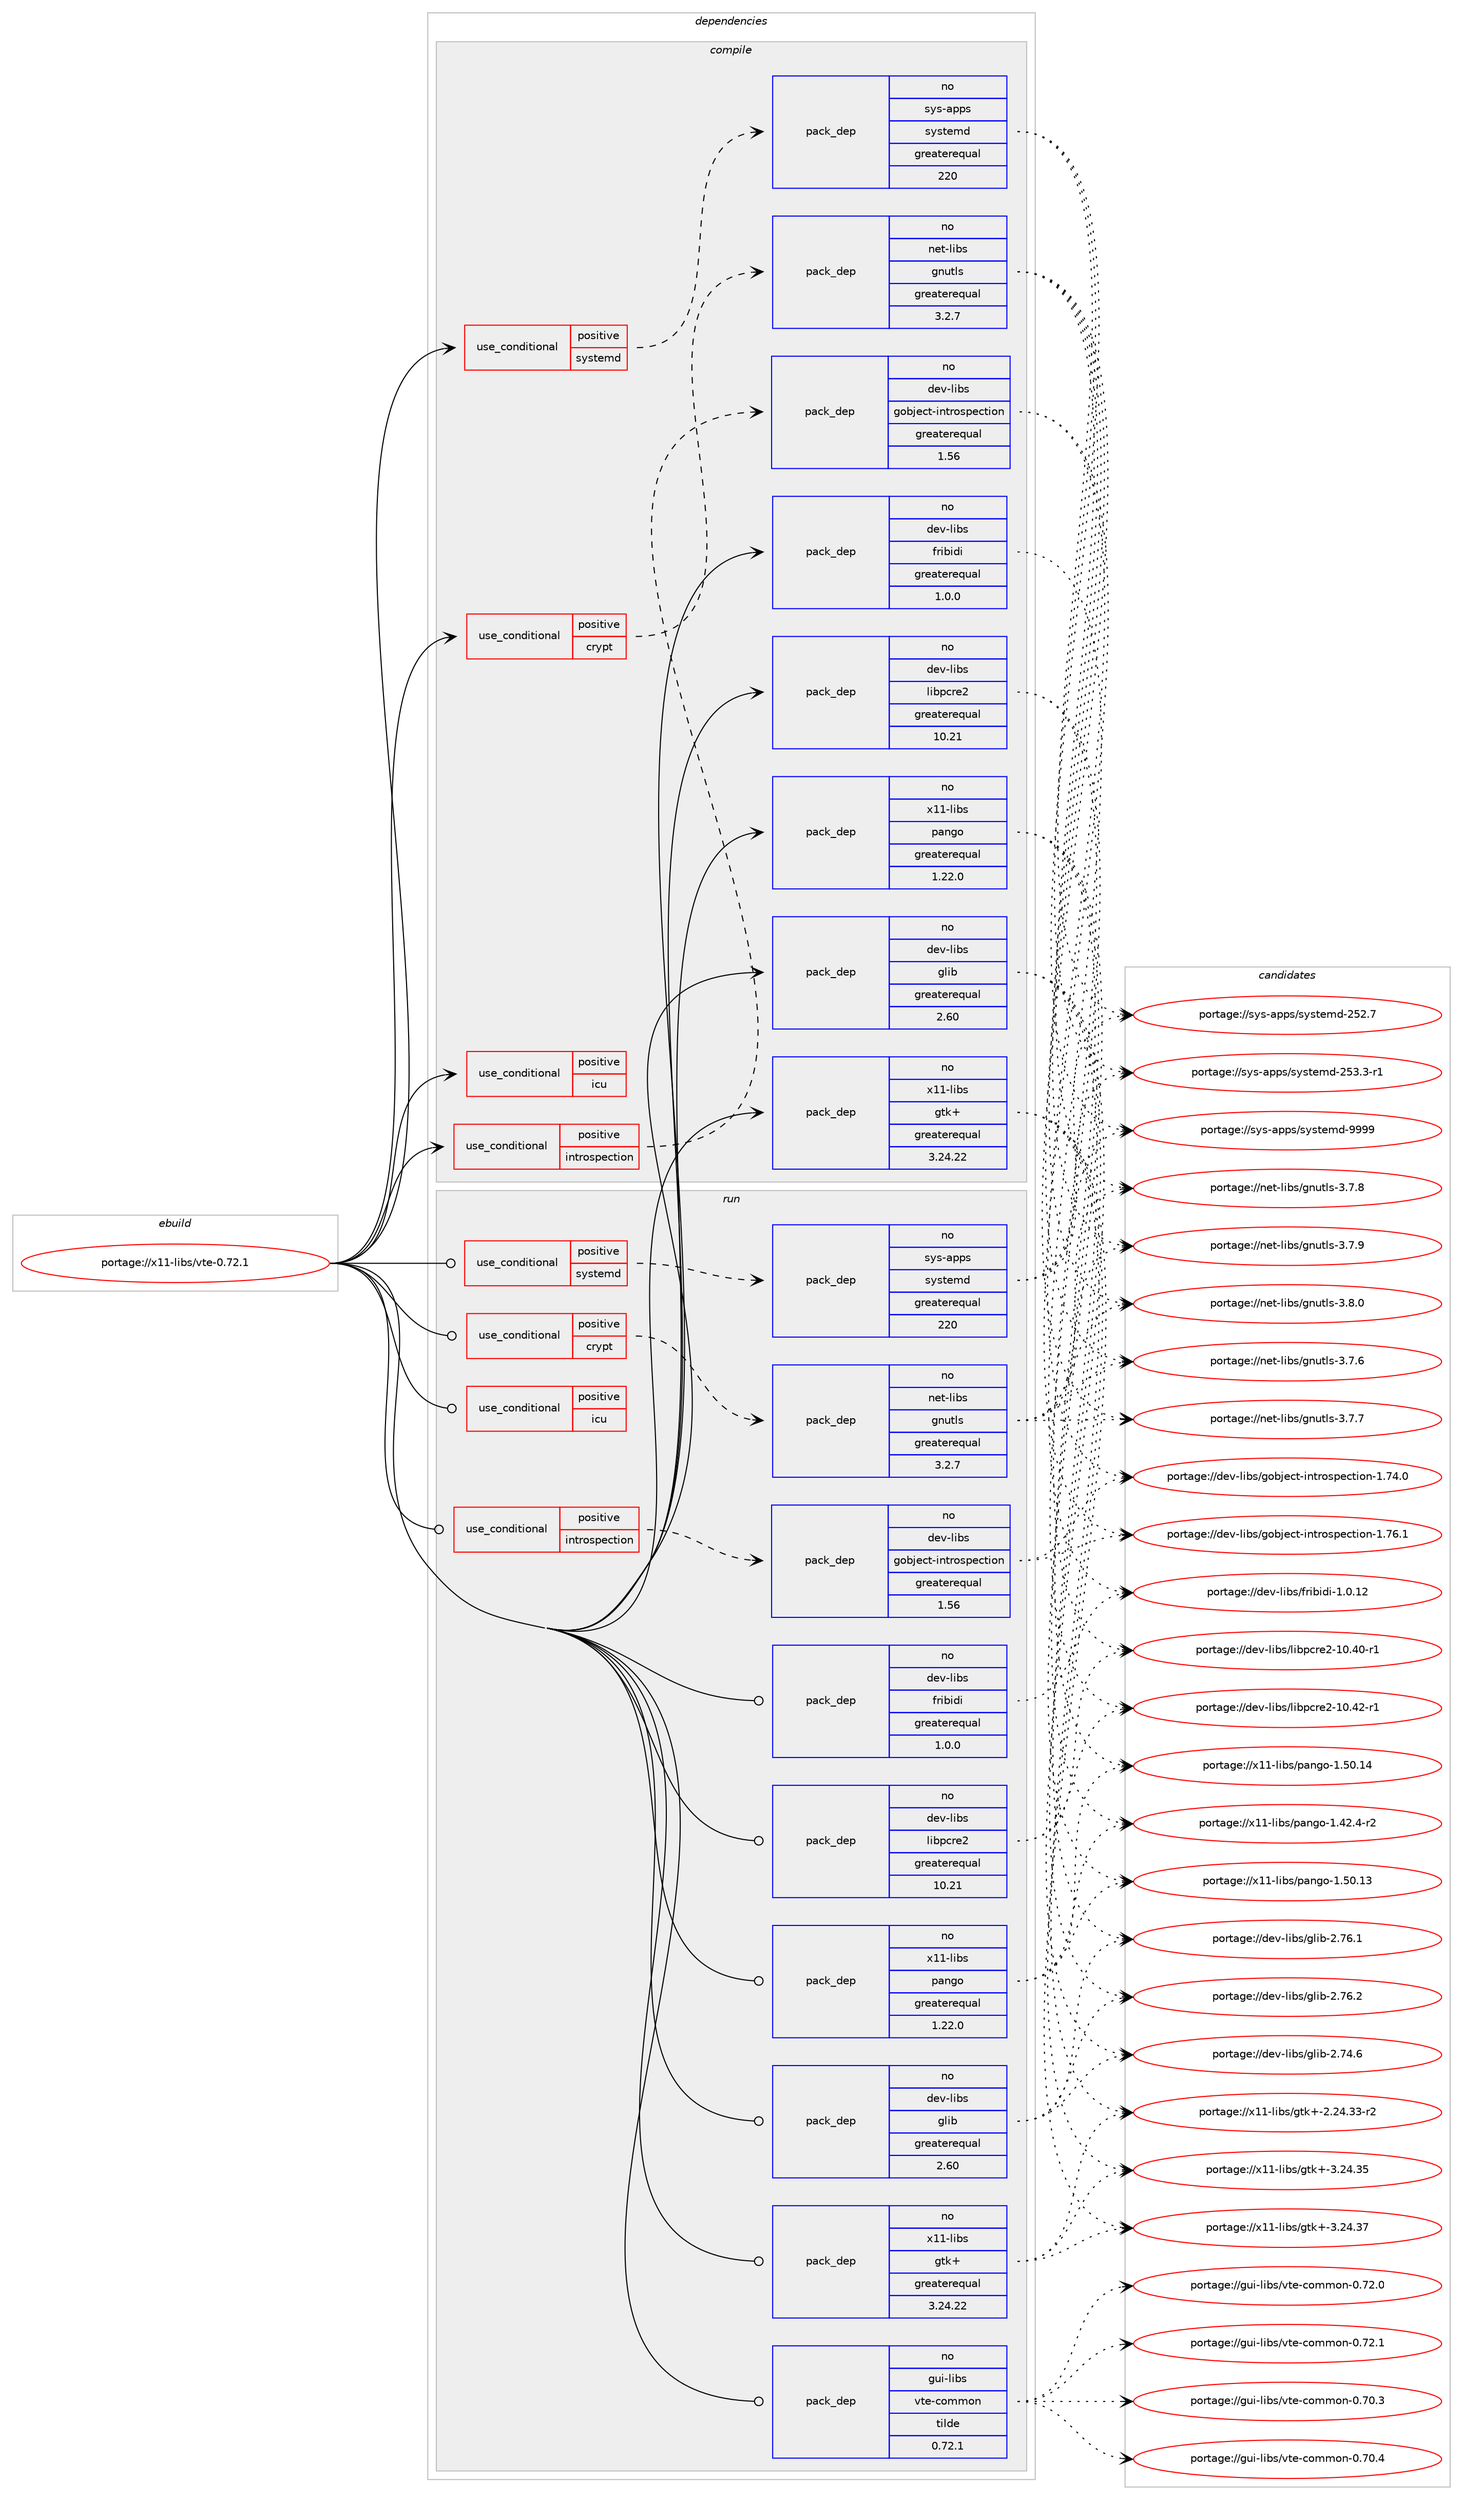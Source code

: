 digraph prolog {

# *************
# Graph options
# *************

newrank=true;
concentrate=true;
compound=true;
graph [rankdir=LR,fontname=Helvetica,fontsize=10,ranksep=1.5];#, ranksep=2.5, nodesep=0.2];
edge  [arrowhead=vee];
node  [fontname=Helvetica,fontsize=10];

# **********
# The ebuild
# **********

subgraph cluster_leftcol {
color=gray;
rank=same;
label=<<i>ebuild</i>>;
id [label="portage://x11-libs/vte-0.72.1", color=red, width=4, href="../x11-libs/vte-0.72.1.svg"];
}

# ****************
# The dependencies
# ****************

subgraph cluster_midcol {
color=gray;
label=<<i>dependencies</i>>;
subgraph cluster_compile {
fillcolor="#eeeeee";
style=filled;
label=<<i>compile</i>>;
subgraph cond143 {
dependency296 [label=<<TABLE BORDER="0" CELLBORDER="1" CELLSPACING="0" CELLPADDING="4"><TR><TD ROWSPAN="3" CELLPADDING="10">use_conditional</TD></TR><TR><TD>positive</TD></TR><TR><TD>crypt</TD></TR></TABLE>>, shape=none, color=red];
subgraph pack147 {
dependency297 [label=<<TABLE BORDER="0" CELLBORDER="1" CELLSPACING="0" CELLPADDING="4" WIDTH="220"><TR><TD ROWSPAN="6" CELLPADDING="30">pack_dep</TD></TR><TR><TD WIDTH="110">no</TD></TR><TR><TD>net-libs</TD></TR><TR><TD>gnutls</TD></TR><TR><TD>greaterequal</TD></TR><TR><TD>3.2.7</TD></TR></TABLE>>, shape=none, color=blue];
}
dependency296:e -> dependency297:w [weight=20,style="dashed",arrowhead="vee"];
}
id:e -> dependency296:w [weight=20,style="solid",arrowhead="vee"];
subgraph cond144 {
dependency298 [label=<<TABLE BORDER="0" CELLBORDER="1" CELLSPACING="0" CELLPADDING="4"><TR><TD ROWSPAN="3" CELLPADDING="10">use_conditional</TD></TR><TR><TD>positive</TD></TR><TR><TD>icu</TD></TR></TABLE>>, shape=none, color=red];
# *** BEGIN UNKNOWN DEPENDENCY TYPE (TODO) ***
# dependency298 -> package_dependency(portage://x11-libs/vte-0.72.1,install,no,dev-libs,icu,none,[,,],any_same_slot,[])
# *** END UNKNOWN DEPENDENCY TYPE (TODO) ***

}
id:e -> dependency298:w [weight=20,style="solid",arrowhead="vee"];
subgraph cond145 {
dependency299 [label=<<TABLE BORDER="0" CELLBORDER="1" CELLSPACING="0" CELLPADDING="4"><TR><TD ROWSPAN="3" CELLPADDING="10">use_conditional</TD></TR><TR><TD>positive</TD></TR><TR><TD>introspection</TD></TR></TABLE>>, shape=none, color=red];
subgraph pack148 {
dependency300 [label=<<TABLE BORDER="0" CELLBORDER="1" CELLSPACING="0" CELLPADDING="4" WIDTH="220"><TR><TD ROWSPAN="6" CELLPADDING="30">pack_dep</TD></TR><TR><TD WIDTH="110">no</TD></TR><TR><TD>dev-libs</TD></TR><TR><TD>gobject-introspection</TD></TR><TR><TD>greaterequal</TD></TR><TR><TD>1.56</TD></TR></TABLE>>, shape=none, color=blue];
}
dependency299:e -> dependency300:w [weight=20,style="dashed",arrowhead="vee"];
}
id:e -> dependency299:w [weight=20,style="solid",arrowhead="vee"];
subgraph cond146 {
dependency301 [label=<<TABLE BORDER="0" CELLBORDER="1" CELLSPACING="0" CELLPADDING="4"><TR><TD ROWSPAN="3" CELLPADDING="10">use_conditional</TD></TR><TR><TD>positive</TD></TR><TR><TD>systemd</TD></TR></TABLE>>, shape=none, color=red];
subgraph pack149 {
dependency302 [label=<<TABLE BORDER="0" CELLBORDER="1" CELLSPACING="0" CELLPADDING="4" WIDTH="220"><TR><TD ROWSPAN="6" CELLPADDING="30">pack_dep</TD></TR><TR><TD WIDTH="110">no</TD></TR><TR><TD>sys-apps</TD></TR><TR><TD>systemd</TD></TR><TR><TD>greaterequal</TD></TR><TR><TD>220</TD></TR></TABLE>>, shape=none, color=blue];
}
dependency301:e -> dependency302:w [weight=20,style="dashed",arrowhead="vee"];
}
id:e -> dependency301:w [weight=20,style="solid",arrowhead="vee"];
subgraph pack150 {
dependency303 [label=<<TABLE BORDER="0" CELLBORDER="1" CELLSPACING="0" CELLPADDING="4" WIDTH="220"><TR><TD ROWSPAN="6" CELLPADDING="30">pack_dep</TD></TR><TR><TD WIDTH="110">no</TD></TR><TR><TD>dev-libs</TD></TR><TR><TD>fribidi</TD></TR><TR><TD>greaterequal</TD></TR><TR><TD>1.0.0</TD></TR></TABLE>>, shape=none, color=blue];
}
id:e -> dependency303:w [weight=20,style="solid",arrowhead="vee"];
subgraph pack151 {
dependency304 [label=<<TABLE BORDER="0" CELLBORDER="1" CELLSPACING="0" CELLPADDING="4" WIDTH="220"><TR><TD ROWSPAN="6" CELLPADDING="30">pack_dep</TD></TR><TR><TD WIDTH="110">no</TD></TR><TR><TD>dev-libs</TD></TR><TR><TD>glib</TD></TR><TR><TD>greaterequal</TD></TR><TR><TD>2.60</TD></TR></TABLE>>, shape=none, color=blue];
}
id:e -> dependency304:w [weight=20,style="solid",arrowhead="vee"];
subgraph pack152 {
dependency305 [label=<<TABLE BORDER="0" CELLBORDER="1" CELLSPACING="0" CELLPADDING="4" WIDTH="220"><TR><TD ROWSPAN="6" CELLPADDING="30">pack_dep</TD></TR><TR><TD WIDTH="110">no</TD></TR><TR><TD>dev-libs</TD></TR><TR><TD>libpcre2</TD></TR><TR><TD>greaterequal</TD></TR><TR><TD>10.21</TD></TR></TABLE>>, shape=none, color=blue];
}
id:e -> dependency305:w [weight=20,style="solid",arrowhead="vee"];
# *** BEGIN UNKNOWN DEPENDENCY TYPE (TODO) ***
# id -> package_dependency(portage://x11-libs/vte-0.72.1,install,no,sys-libs,zlib,none,[,,],[],[])
# *** END UNKNOWN DEPENDENCY TYPE (TODO) ***

subgraph pack153 {
dependency306 [label=<<TABLE BORDER="0" CELLBORDER="1" CELLSPACING="0" CELLPADDING="4" WIDTH="220"><TR><TD ROWSPAN="6" CELLPADDING="30">pack_dep</TD></TR><TR><TD WIDTH="110">no</TD></TR><TR><TD>x11-libs</TD></TR><TR><TD>gtk+</TD></TR><TR><TD>greaterequal</TD></TR><TR><TD>3.24.22</TD></TR></TABLE>>, shape=none, color=blue];
}
id:e -> dependency306:w [weight=20,style="solid",arrowhead="vee"];
subgraph pack154 {
dependency307 [label=<<TABLE BORDER="0" CELLBORDER="1" CELLSPACING="0" CELLPADDING="4" WIDTH="220"><TR><TD ROWSPAN="6" CELLPADDING="30">pack_dep</TD></TR><TR><TD WIDTH="110">no</TD></TR><TR><TD>x11-libs</TD></TR><TR><TD>pango</TD></TR><TR><TD>greaterequal</TD></TR><TR><TD>1.22.0</TD></TR></TABLE>>, shape=none, color=blue];
}
id:e -> dependency307:w [weight=20,style="solid",arrowhead="vee"];
# *** BEGIN UNKNOWN DEPENDENCY TYPE (TODO) ***
# id -> package_dependency(portage://x11-libs/vte-0.72.1,install,no,x11-libs,pango,none,[,,],[],[use(optenable(introspection),none)])
# *** END UNKNOWN DEPENDENCY TYPE (TODO) ***

}
subgraph cluster_compileandrun {
fillcolor="#eeeeee";
style=filled;
label=<<i>compile and run</i>>;
}
subgraph cluster_run {
fillcolor="#eeeeee";
style=filled;
label=<<i>run</i>>;
subgraph cond147 {
dependency308 [label=<<TABLE BORDER="0" CELLBORDER="1" CELLSPACING="0" CELLPADDING="4"><TR><TD ROWSPAN="3" CELLPADDING="10">use_conditional</TD></TR><TR><TD>positive</TD></TR><TR><TD>crypt</TD></TR></TABLE>>, shape=none, color=red];
subgraph pack155 {
dependency309 [label=<<TABLE BORDER="0" CELLBORDER="1" CELLSPACING="0" CELLPADDING="4" WIDTH="220"><TR><TD ROWSPAN="6" CELLPADDING="30">pack_dep</TD></TR><TR><TD WIDTH="110">no</TD></TR><TR><TD>net-libs</TD></TR><TR><TD>gnutls</TD></TR><TR><TD>greaterequal</TD></TR><TR><TD>3.2.7</TD></TR></TABLE>>, shape=none, color=blue];
}
dependency308:e -> dependency309:w [weight=20,style="dashed",arrowhead="vee"];
}
id:e -> dependency308:w [weight=20,style="solid",arrowhead="odot"];
subgraph cond148 {
dependency310 [label=<<TABLE BORDER="0" CELLBORDER="1" CELLSPACING="0" CELLPADDING="4"><TR><TD ROWSPAN="3" CELLPADDING="10">use_conditional</TD></TR><TR><TD>positive</TD></TR><TR><TD>icu</TD></TR></TABLE>>, shape=none, color=red];
# *** BEGIN UNKNOWN DEPENDENCY TYPE (TODO) ***
# dependency310 -> package_dependency(portage://x11-libs/vte-0.72.1,run,no,dev-libs,icu,none,[,,],any_same_slot,[])
# *** END UNKNOWN DEPENDENCY TYPE (TODO) ***

}
id:e -> dependency310:w [weight=20,style="solid",arrowhead="odot"];
subgraph cond149 {
dependency311 [label=<<TABLE BORDER="0" CELLBORDER="1" CELLSPACING="0" CELLPADDING="4"><TR><TD ROWSPAN="3" CELLPADDING="10">use_conditional</TD></TR><TR><TD>positive</TD></TR><TR><TD>introspection</TD></TR></TABLE>>, shape=none, color=red];
subgraph pack156 {
dependency312 [label=<<TABLE BORDER="0" CELLBORDER="1" CELLSPACING="0" CELLPADDING="4" WIDTH="220"><TR><TD ROWSPAN="6" CELLPADDING="30">pack_dep</TD></TR><TR><TD WIDTH="110">no</TD></TR><TR><TD>dev-libs</TD></TR><TR><TD>gobject-introspection</TD></TR><TR><TD>greaterequal</TD></TR><TR><TD>1.56</TD></TR></TABLE>>, shape=none, color=blue];
}
dependency311:e -> dependency312:w [weight=20,style="dashed",arrowhead="vee"];
}
id:e -> dependency311:w [weight=20,style="solid",arrowhead="odot"];
subgraph cond150 {
dependency313 [label=<<TABLE BORDER="0" CELLBORDER="1" CELLSPACING="0" CELLPADDING="4"><TR><TD ROWSPAN="3" CELLPADDING="10">use_conditional</TD></TR><TR><TD>positive</TD></TR><TR><TD>systemd</TD></TR></TABLE>>, shape=none, color=red];
subgraph pack157 {
dependency314 [label=<<TABLE BORDER="0" CELLBORDER="1" CELLSPACING="0" CELLPADDING="4" WIDTH="220"><TR><TD ROWSPAN="6" CELLPADDING="30">pack_dep</TD></TR><TR><TD WIDTH="110">no</TD></TR><TR><TD>sys-apps</TD></TR><TR><TD>systemd</TD></TR><TR><TD>greaterequal</TD></TR><TR><TD>220</TD></TR></TABLE>>, shape=none, color=blue];
}
dependency313:e -> dependency314:w [weight=20,style="dashed",arrowhead="vee"];
}
id:e -> dependency313:w [weight=20,style="solid",arrowhead="odot"];
subgraph pack158 {
dependency315 [label=<<TABLE BORDER="0" CELLBORDER="1" CELLSPACING="0" CELLPADDING="4" WIDTH="220"><TR><TD ROWSPAN="6" CELLPADDING="30">pack_dep</TD></TR><TR><TD WIDTH="110">no</TD></TR><TR><TD>dev-libs</TD></TR><TR><TD>fribidi</TD></TR><TR><TD>greaterequal</TD></TR><TR><TD>1.0.0</TD></TR></TABLE>>, shape=none, color=blue];
}
id:e -> dependency315:w [weight=20,style="solid",arrowhead="odot"];
subgraph pack159 {
dependency316 [label=<<TABLE BORDER="0" CELLBORDER="1" CELLSPACING="0" CELLPADDING="4" WIDTH="220"><TR><TD ROWSPAN="6" CELLPADDING="30">pack_dep</TD></TR><TR><TD WIDTH="110">no</TD></TR><TR><TD>dev-libs</TD></TR><TR><TD>glib</TD></TR><TR><TD>greaterequal</TD></TR><TR><TD>2.60</TD></TR></TABLE>>, shape=none, color=blue];
}
id:e -> dependency316:w [weight=20,style="solid",arrowhead="odot"];
subgraph pack160 {
dependency317 [label=<<TABLE BORDER="0" CELLBORDER="1" CELLSPACING="0" CELLPADDING="4" WIDTH="220"><TR><TD ROWSPAN="6" CELLPADDING="30">pack_dep</TD></TR><TR><TD WIDTH="110">no</TD></TR><TR><TD>dev-libs</TD></TR><TR><TD>libpcre2</TD></TR><TR><TD>greaterequal</TD></TR><TR><TD>10.21</TD></TR></TABLE>>, shape=none, color=blue];
}
id:e -> dependency317:w [weight=20,style="solid",arrowhead="odot"];
subgraph pack161 {
dependency318 [label=<<TABLE BORDER="0" CELLBORDER="1" CELLSPACING="0" CELLPADDING="4" WIDTH="220"><TR><TD ROWSPAN="6" CELLPADDING="30">pack_dep</TD></TR><TR><TD WIDTH="110">no</TD></TR><TR><TD>gui-libs</TD></TR><TR><TD>vte-common</TD></TR><TR><TD>tilde</TD></TR><TR><TD>0.72.1</TD></TR></TABLE>>, shape=none, color=blue];
}
id:e -> dependency318:w [weight=20,style="solid",arrowhead="odot"];
# *** BEGIN UNKNOWN DEPENDENCY TYPE (TODO) ***
# id -> package_dependency(portage://x11-libs/vte-0.72.1,run,no,sys-libs,zlib,none,[,,],[],[])
# *** END UNKNOWN DEPENDENCY TYPE (TODO) ***

subgraph pack162 {
dependency319 [label=<<TABLE BORDER="0" CELLBORDER="1" CELLSPACING="0" CELLPADDING="4" WIDTH="220"><TR><TD ROWSPAN="6" CELLPADDING="30">pack_dep</TD></TR><TR><TD WIDTH="110">no</TD></TR><TR><TD>x11-libs</TD></TR><TR><TD>gtk+</TD></TR><TR><TD>greaterequal</TD></TR><TR><TD>3.24.22</TD></TR></TABLE>>, shape=none, color=blue];
}
id:e -> dependency319:w [weight=20,style="solid",arrowhead="odot"];
subgraph pack163 {
dependency320 [label=<<TABLE BORDER="0" CELLBORDER="1" CELLSPACING="0" CELLPADDING="4" WIDTH="220"><TR><TD ROWSPAN="6" CELLPADDING="30">pack_dep</TD></TR><TR><TD WIDTH="110">no</TD></TR><TR><TD>x11-libs</TD></TR><TR><TD>pango</TD></TR><TR><TD>greaterequal</TD></TR><TR><TD>1.22.0</TD></TR></TABLE>>, shape=none, color=blue];
}
id:e -> dependency320:w [weight=20,style="solid",arrowhead="odot"];
# *** BEGIN UNKNOWN DEPENDENCY TYPE (TODO) ***
# id -> package_dependency(portage://x11-libs/vte-0.72.1,run,no,x11-libs,pango,none,[,,],[],[use(optenable(introspection),none)])
# *** END UNKNOWN DEPENDENCY TYPE (TODO) ***

}
}

# **************
# The candidates
# **************

subgraph cluster_choices {
rank=same;
color=gray;
label=<<i>candidates</i>>;

subgraph choice147 {
color=black;
nodesep=1;
choice110101116451081059811547103110117116108115455146554654 [label="portage://net-libs/gnutls-3.7.6", color=red, width=4,href="../net-libs/gnutls-3.7.6.svg"];
choice110101116451081059811547103110117116108115455146554655 [label="portage://net-libs/gnutls-3.7.7", color=red, width=4,href="../net-libs/gnutls-3.7.7.svg"];
choice110101116451081059811547103110117116108115455146554656 [label="portage://net-libs/gnutls-3.7.8", color=red, width=4,href="../net-libs/gnutls-3.7.8.svg"];
choice110101116451081059811547103110117116108115455146554657 [label="portage://net-libs/gnutls-3.7.9", color=red, width=4,href="../net-libs/gnutls-3.7.9.svg"];
choice110101116451081059811547103110117116108115455146564648 [label="portage://net-libs/gnutls-3.8.0", color=red, width=4,href="../net-libs/gnutls-3.8.0.svg"];
dependency297:e -> choice110101116451081059811547103110117116108115455146554654:w [style=dotted,weight="100"];
dependency297:e -> choice110101116451081059811547103110117116108115455146554655:w [style=dotted,weight="100"];
dependency297:e -> choice110101116451081059811547103110117116108115455146554656:w [style=dotted,weight="100"];
dependency297:e -> choice110101116451081059811547103110117116108115455146554657:w [style=dotted,weight="100"];
dependency297:e -> choice110101116451081059811547103110117116108115455146564648:w [style=dotted,weight="100"];
}
subgraph choice148 {
color=black;
nodesep=1;
choice1001011184510810598115471031119810610199116451051101161141111151121019911610511111045494655524648 [label="portage://dev-libs/gobject-introspection-1.74.0", color=red, width=4,href="../dev-libs/gobject-introspection-1.74.0.svg"];
choice1001011184510810598115471031119810610199116451051101161141111151121019911610511111045494655544649 [label="portage://dev-libs/gobject-introspection-1.76.1", color=red, width=4,href="../dev-libs/gobject-introspection-1.76.1.svg"];
dependency300:e -> choice1001011184510810598115471031119810610199116451051101161141111151121019911610511111045494655524648:w [style=dotted,weight="100"];
dependency300:e -> choice1001011184510810598115471031119810610199116451051101161141111151121019911610511111045494655544649:w [style=dotted,weight="100"];
}
subgraph choice149 {
color=black;
nodesep=1;
choice115121115459711211211547115121115116101109100455053504655 [label="portage://sys-apps/systemd-252.7", color=red, width=4,href="../sys-apps/systemd-252.7.svg"];
choice1151211154597112112115471151211151161011091004550535146514511449 [label="portage://sys-apps/systemd-253.3-r1", color=red, width=4,href="../sys-apps/systemd-253.3-r1.svg"];
choice1151211154597112112115471151211151161011091004557575757 [label="portage://sys-apps/systemd-9999", color=red, width=4,href="../sys-apps/systemd-9999.svg"];
dependency302:e -> choice115121115459711211211547115121115116101109100455053504655:w [style=dotted,weight="100"];
dependency302:e -> choice1151211154597112112115471151211151161011091004550535146514511449:w [style=dotted,weight="100"];
dependency302:e -> choice1151211154597112112115471151211151161011091004557575757:w [style=dotted,weight="100"];
}
subgraph choice150 {
color=black;
nodesep=1;
choice1001011184510810598115471021141059810510010545494648464950 [label="portage://dev-libs/fribidi-1.0.12", color=red, width=4,href="../dev-libs/fribidi-1.0.12.svg"];
dependency303:e -> choice1001011184510810598115471021141059810510010545494648464950:w [style=dotted,weight="100"];
}
subgraph choice151 {
color=black;
nodesep=1;
choice1001011184510810598115471031081059845504655524654 [label="portage://dev-libs/glib-2.74.6", color=red, width=4,href="../dev-libs/glib-2.74.6.svg"];
choice1001011184510810598115471031081059845504655544649 [label="portage://dev-libs/glib-2.76.1", color=red, width=4,href="../dev-libs/glib-2.76.1.svg"];
choice1001011184510810598115471031081059845504655544650 [label="portage://dev-libs/glib-2.76.2", color=red, width=4,href="../dev-libs/glib-2.76.2.svg"];
dependency304:e -> choice1001011184510810598115471031081059845504655524654:w [style=dotted,weight="100"];
dependency304:e -> choice1001011184510810598115471031081059845504655544649:w [style=dotted,weight="100"];
dependency304:e -> choice1001011184510810598115471031081059845504655544650:w [style=dotted,weight="100"];
}
subgraph choice152 {
color=black;
nodesep=1;
choice1001011184510810598115471081059811299114101504549484652484511449 [label="portage://dev-libs/libpcre2-10.40-r1", color=red, width=4,href="../dev-libs/libpcre2-10.40-r1.svg"];
choice1001011184510810598115471081059811299114101504549484652504511449 [label="portage://dev-libs/libpcre2-10.42-r1", color=red, width=4,href="../dev-libs/libpcre2-10.42-r1.svg"];
dependency305:e -> choice1001011184510810598115471081059811299114101504549484652484511449:w [style=dotted,weight="100"];
dependency305:e -> choice1001011184510810598115471081059811299114101504549484652504511449:w [style=dotted,weight="100"];
}
subgraph choice153 {
color=black;
nodesep=1;
choice12049494510810598115471031161074345504650524651514511450 [label="portage://x11-libs/gtk+-2.24.33-r2", color=red, width=4,href="../x11-libs/gtk+-2.24.33-r2.svg"];
choice1204949451081059811547103116107434551465052465153 [label="portage://x11-libs/gtk+-3.24.35", color=red, width=4,href="../x11-libs/gtk+-3.24.35.svg"];
choice1204949451081059811547103116107434551465052465155 [label="portage://x11-libs/gtk+-3.24.37", color=red, width=4,href="../x11-libs/gtk+-3.24.37.svg"];
dependency306:e -> choice12049494510810598115471031161074345504650524651514511450:w [style=dotted,weight="100"];
dependency306:e -> choice1204949451081059811547103116107434551465052465153:w [style=dotted,weight="100"];
dependency306:e -> choice1204949451081059811547103116107434551465052465155:w [style=dotted,weight="100"];
}
subgraph choice154 {
color=black;
nodesep=1;
choice120494945108105981154711297110103111454946525046524511450 [label="portage://x11-libs/pango-1.42.4-r2", color=red, width=4,href="../x11-libs/pango-1.42.4-r2.svg"];
choice1204949451081059811547112971101031114549465348464951 [label="portage://x11-libs/pango-1.50.13", color=red, width=4,href="../x11-libs/pango-1.50.13.svg"];
choice1204949451081059811547112971101031114549465348464952 [label="portage://x11-libs/pango-1.50.14", color=red, width=4,href="../x11-libs/pango-1.50.14.svg"];
dependency307:e -> choice120494945108105981154711297110103111454946525046524511450:w [style=dotted,weight="100"];
dependency307:e -> choice1204949451081059811547112971101031114549465348464951:w [style=dotted,weight="100"];
dependency307:e -> choice1204949451081059811547112971101031114549465348464952:w [style=dotted,weight="100"];
}
subgraph choice155 {
color=black;
nodesep=1;
choice110101116451081059811547103110117116108115455146554654 [label="portage://net-libs/gnutls-3.7.6", color=red, width=4,href="../net-libs/gnutls-3.7.6.svg"];
choice110101116451081059811547103110117116108115455146554655 [label="portage://net-libs/gnutls-3.7.7", color=red, width=4,href="../net-libs/gnutls-3.7.7.svg"];
choice110101116451081059811547103110117116108115455146554656 [label="portage://net-libs/gnutls-3.7.8", color=red, width=4,href="../net-libs/gnutls-3.7.8.svg"];
choice110101116451081059811547103110117116108115455146554657 [label="portage://net-libs/gnutls-3.7.9", color=red, width=4,href="../net-libs/gnutls-3.7.9.svg"];
choice110101116451081059811547103110117116108115455146564648 [label="portage://net-libs/gnutls-3.8.0", color=red, width=4,href="../net-libs/gnutls-3.8.0.svg"];
dependency309:e -> choice110101116451081059811547103110117116108115455146554654:w [style=dotted,weight="100"];
dependency309:e -> choice110101116451081059811547103110117116108115455146554655:w [style=dotted,weight="100"];
dependency309:e -> choice110101116451081059811547103110117116108115455146554656:w [style=dotted,weight="100"];
dependency309:e -> choice110101116451081059811547103110117116108115455146554657:w [style=dotted,weight="100"];
dependency309:e -> choice110101116451081059811547103110117116108115455146564648:w [style=dotted,weight="100"];
}
subgraph choice156 {
color=black;
nodesep=1;
choice1001011184510810598115471031119810610199116451051101161141111151121019911610511111045494655524648 [label="portage://dev-libs/gobject-introspection-1.74.0", color=red, width=4,href="../dev-libs/gobject-introspection-1.74.0.svg"];
choice1001011184510810598115471031119810610199116451051101161141111151121019911610511111045494655544649 [label="portage://dev-libs/gobject-introspection-1.76.1", color=red, width=4,href="../dev-libs/gobject-introspection-1.76.1.svg"];
dependency312:e -> choice1001011184510810598115471031119810610199116451051101161141111151121019911610511111045494655524648:w [style=dotted,weight="100"];
dependency312:e -> choice1001011184510810598115471031119810610199116451051101161141111151121019911610511111045494655544649:w [style=dotted,weight="100"];
}
subgraph choice157 {
color=black;
nodesep=1;
choice115121115459711211211547115121115116101109100455053504655 [label="portage://sys-apps/systemd-252.7", color=red, width=4,href="../sys-apps/systemd-252.7.svg"];
choice1151211154597112112115471151211151161011091004550535146514511449 [label="portage://sys-apps/systemd-253.3-r1", color=red, width=4,href="../sys-apps/systemd-253.3-r1.svg"];
choice1151211154597112112115471151211151161011091004557575757 [label="portage://sys-apps/systemd-9999", color=red, width=4,href="../sys-apps/systemd-9999.svg"];
dependency314:e -> choice115121115459711211211547115121115116101109100455053504655:w [style=dotted,weight="100"];
dependency314:e -> choice1151211154597112112115471151211151161011091004550535146514511449:w [style=dotted,weight="100"];
dependency314:e -> choice1151211154597112112115471151211151161011091004557575757:w [style=dotted,weight="100"];
}
subgraph choice158 {
color=black;
nodesep=1;
choice1001011184510810598115471021141059810510010545494648464950 [label="portage://dev-libs/fribidi-1.0.12", color=red, width=4,href="../dev-libs/fribidi-1.0.12.svg"];
dependency315:e -> choice1001011184510810598115471021141059810510010545494648464950:w [style=dotted,weight="100"];
}
subgraph choice159 {
color=black;
nodesep=1;
choice1001011184510810598115471031081059845504655524654 [label="portage://dev-libs/glib-2.74.6", color=red, width=4,href="../dev-libs/glib-2.74.6.svg"];
choice1001011184510810598115471031081059845504655544649 [label="portage://dev-libs/glib-2.76.1", color=red, width=4,href="../dev-libs/glib-2.76.1.svg"];
choice1001011184510810598115471031081059845504655544650 [label="portage://dev-libs/glib-2.76.2", color=red, width=4,href="../dev-libs/glib-2.76.2.svg"];
dependency316:e -> choice1001011184510810598115471031081059845504655524654:w [style=dotted,weight="100"];
dependency316:e -> choice1001011184510810598115471031081059845504655544649:w [style=dotted,weight="100"];
dependency316:e -> choice1001011184510810598115471031081059845504655544650:w [style=dotted,weight="100"];
}
subgraph choice160 {
color=black;
nodesep=1;
choice1001011184510810598115471081059811299114101504549484652484511449 [label="portage://dev-libs/libpcre2-10.40-r1", color=red, width=4,href="../dev-libs/libpcre2-10.40-r1.svg"];
choice1001011184510810598115471081059811299114101504549484652504511449 [label="portage://dev-libs/libpcre2-10.42-r1", color=red, width=4,href="../dev-libs/libpcre2-10.42-r1.svg"];
dependency317:e -> choice1001011184510810598115471081059811299114101504549484652484511449:w [style=dotted,weight="100"];
dependency317:e -> choice1001011184510810598115471081059811299114101504549484652504511449:w [style=dotted,weight="100"];
}
subgraph choice161 {
color=black;
nodesep=1;
choice103117105451081059811547118116101459911110910911111045484655484651 [label="portage://gui-libs/vte-common-0.70.3", color=red, width=4,href="../gui-libs/vte-common-0.70.3.svg"];
choice103117105451081059811547118116101459911110910911111045484655484652 [label="portage://gui-libs/vte-common-0.70.4", color=red, width=4,href="../gui-libs/vte-common-0.70.4.svg"];
choice103117105451081059811547118116101459911110910911111045484655504648 [label="portage://gui-libs/vte-common-0.72.0", color=red, width=4,href="../gui-libs/vte-common-0.72.0.svg"];
choice103117105451081059811547118116101459911110910911111045484655504649 [label="portage://gui-libs/vte-common-0.72.1", color=red, width=4,href="../gui-libs/vte-common-0.72.1.svg"];
dependency318:e -> choice103117105451081059811547118116101459911110910911111045484655484651:w [style=dotted,weight="100"];
dependency318:e -> choice103117105451081059811547118116101459911110910911111045484655484652:w [style=dotted,weight="100"];
dependency318:e -> choice103117105451081059811547118116101459911110910911111045484655504648:w [style=dotted,weight="100"];
dependency318:e -> choice103117105451081059811547118116101459911110910911111045484655504649:w [style=dotted,weight="100"];
}
subgraph choice162 {
color=black;
nodesep=1;
choice12049494510810598115471031161074345504650524651514511450 [label="portage://x11-libs/gtk+-2.24.33-r2", color=red, width=4,href="../x11-libs/gtk+-2.24.33-r2.svg"];
choice1204949451081059811547103116107434551465052465153 [label="portage://x11-libs/gtk+-3.24.35", color=red, width=4,href="../x11-libs/gtk+-3.24.35.svg"];
choice1204949451081059811547103116107434551465052465155 [label="portage://x11-libs/gtk+-3.24.37", color=red, width=4,href="../x11-libs/gtk+-3.24.37.svg"];
dependency319:e -> choice12049494510810598115471031161074345504650524651514511450:w [style=dotted,weight="100"];
dependency319:e -> choice1204949451081059811547103116107434551465052465153:w [style=dotted,weight="100"];
dependency319:e -> choice1204949451081059811547103116107434551465052465155:w [style=dotted,weight="100"];
}
subgraph choice163 {
color=black;
nodesep=1;
choice120494945108105981154711297110103111454946525046524511450 [label="portage://x11-libs/pango-1.42.4-r2", color=red, width=4,href="../x11-libs/pango-1.42.4-r2.svg"];
choice1204949451081059811547112971101031114549465348464951 [label="portage://x11-libs/pango-1.50.13", color=red, width=4,href="../x11-libs/pango-1.50.13.svg"];
choice1204949451081059811547112971101031114549465348464952 [label="portage://x11-libs/pango-1.50.14", color=red, width=4,href="../x11-libs/pango-1.50.14.svg"];
dependency320:e -> choice120494945108105981154711297110103111454946525046524511450:w [style=dotted,weight="100"];
dependency320:e -> choice1204949451081059811547112971101031114549465348464951:w [style=dotted,weight="100"];
dependency320:e -> choice1204949451081059811547112971101031114549465348464952:w [style=dotted,weight="100"];
}
}

}
